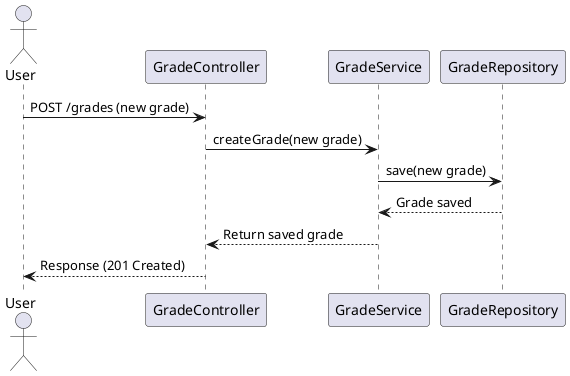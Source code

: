 @startuml
actor User
participant "GradeController" as GradeController
participant "GradeService" as GradeService
participant "GradeRepository" as GradeRepository

User -> GradeController: POST /grades (new grade)
GradeController -> GradeService: createGrade(new grade)
GradeService -> GradeRepository: save(new grade)
GradeRepository --> GradeService: Grade saved
GradeService --> GradeController: Return saved grade
GradeController --> User: Response (201 Created)
@enduml
